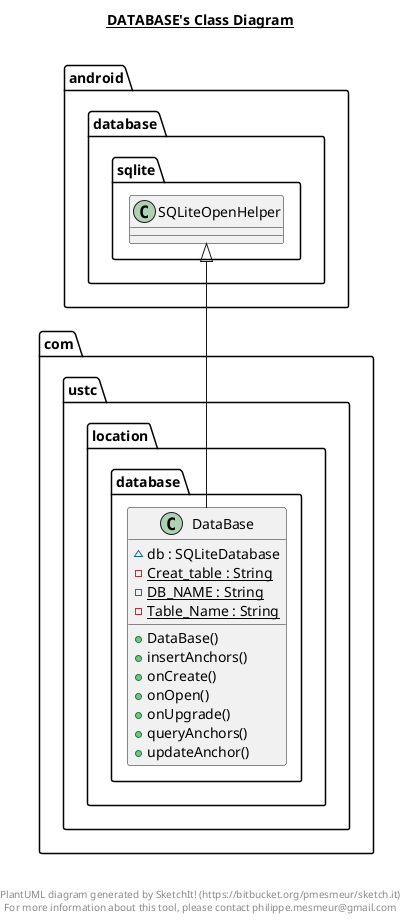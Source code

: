 @startuml

title __DATABASE's Class Diagram__\n

  namespace com.ustc.location {
    namespace database {
      class com.ustc.location.database.DataBase {
          ~ db : SQLiteDatabase
          {static} - Creat_table : String
          {static} - DB_NAME : String
          {static} - Table_Name : String
          + DataBase()
          + insertAnchors()
          + onCreate()
          + onOpen()
          + onUpgrade()
          + queryAnchors()
          + updateAnchor()
      }
    }
  }
  

  com.ustc.location.database.DataBase -up-|> android.database.sqlite.SQLiteOpenHelper


right footer


PlantUML diagram generated by SketchIt! (https://bitbucket.org/pmesmeur/sketch.it)
For more information about this tool, please contact philippe.mesmeur@gmail.com
endfooter

@enduml
